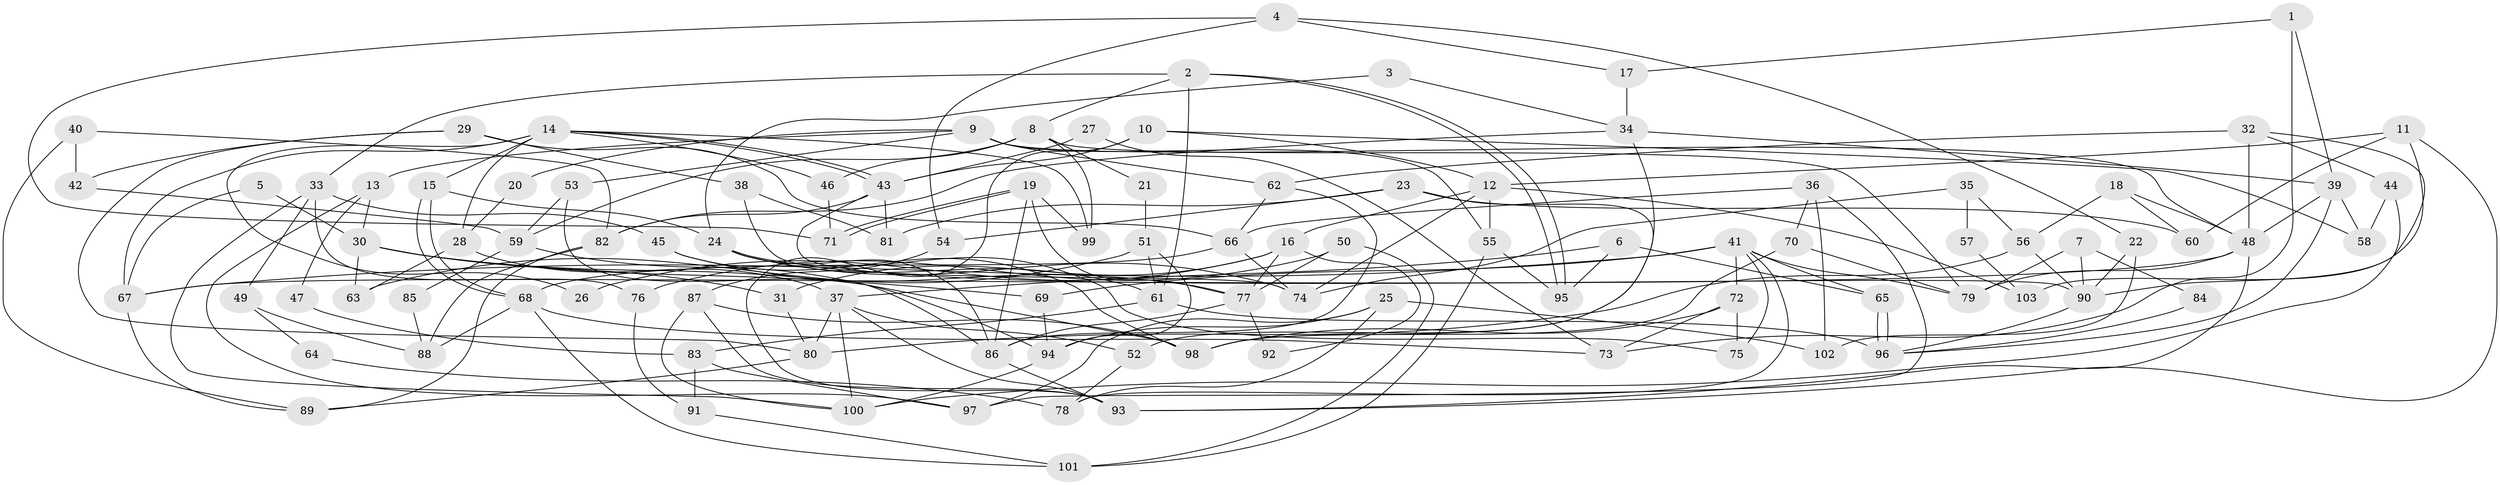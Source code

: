 // coarse degree distribution, {6: 0.11290322580645161, 5: 0.14516129032258066, 4: 0.16129032258064516, 8: 0.04838709677419355, 13: 0.016129032258064516, 7: 0.08064516129032258, 9: 0.016129032258064516, 3: 0.25806451612903225, 2: 0.12903225806451613, 12: 0.03225806451612903}
// Generated by graph-tools (version 1.1) at 2025/51/03/04/25 22:51:01]
// undirected, 103 vertices, 206 edges
graph export_dot {
  node [color=gray90,style=filled];
  1;
  2;
  3;
  4;
  5;
  6;
  7;
  8;
  9;
  10;
  11;
  12;
  13;
  14;
  15;
  16;
  17;
  18;
  19;
  20;
  21;
  22;
  23;
  24;
  25;
  26;
  27;
  28;
  29;
  30;
  31;
  32;
  33;
  34;
  35;
  36;
  37;
  38;
  39;
  40;
  41;
  42;
  43;
  44;
  45;
  46;
  47;
  48;
  49;
  50;
  51;
  52;
  53;
  54;
  55;
  56;
  57;
  58;
  59;
  60;
  61;
  62;
  63;
  64;
  65;
  66;
  67;
  68;
  69;
  70;
  71;
  72;
  73;
  74;
  75;
  76;
  77;
  78;
  79;
  80;
  81;
  82;
  83;
  84;
  85;
  86;
  87;
  88;
  89;
  90;
  91;
  92;
  93;
  94;
  95;
  96;
  97;
  98;
  99;
  100;
  101;
  102;
  103;
  1 -- 73;
  1 -- 39;
  1 -- 17;
  2 -- 95;
  2 -- 95;
  2 -- 8;
  2 -- 33;
  2 -- 61;
  3 -- 34;
  3 -- 24;
  4 -- 71;
  4 -- 54;
  4 -- 17;
  4 -- 22;
  5 -- 67;
  5 -- 30;
  6 -- 65;
  6 -- 95;
  6 -- 37;
  7 -- 79;
  7 -- 90;
  7 -- 84;
  8 -- 99;
  8 -- 79;
  8 -- 21;
  8 -- 46;
  8 -- 59;
  9 -- 62;
  9 -- 48;
  9 -- 13;
  9 -- 20;
  9 -- 53;
  9 -- 55;
  10 -- 12;
  10 -- 43;
  10 -- 58;
  10 -- 93;
  11 -- 93;
  11 -- 12;
  11 -- 60;
  11 -- 103;
  12 -- 16;
  12 -- 55;
  12 -- 74;
  12 -- 103;
  13 -- 30;
  13 -- 47;
  13 -- 97;
  14 -- 43;
  14 -- 43;
  14 -- 15;
  14 -- 26;
  14 -- 28;
  14 -- 46;
  14 -- 67;
  14 -- 99;
  15 -- 24;
  15 -- 68;
  15 -- 68;
  16 -- 31;
  16 -- 77;
  16 -- 26;
  16 -- 92;
  17 -- 34;
  18 -- 56;
  18 -- 48;
  18 -- 60;
  19 -- 71;
  19 -- 71;
  19 -- 86;
  19 -- 77;
  19 -- 99;
  20 -- 28;
  21 -- 51;
  22 -- 90;
  22 -- 102;
  23 -- 81;
  23 -- 60;
  23 -- 54;
  23 -- 98;
  24 -- 61;
  24 -- 75;
  24 -- 74;
  24 -- 86;
  25 -- 94;
  25 -- 97;
  25 -- 78;
  25 -- 102;
  27 -- 73;
  27 -- 43;
  28 -- 37;
  28 -- 63;
  29 -- 80;
  29 -- 66;
  29 -- 38;
  29 -- 42;
  30 -- 98;
  30 -- 63;
  30 -- 31;
  30 -- 69;
  31 -- 80;
  32 -- 48;
  32 -- 44;
  32 -- 62;
  32 -- 90;
  33 -- 100;
  33 -- 45;
  33 -- 49;
  33 -- 76;
  34 -- 39;
  34 -- 52;
  34 -- 82;
  35 -- 56;
  35 -- 74;
  35 -- 57;
  36 -- 66;
  36 -- 102;
  36 -- 70;
  36 -- 97;
  37 -- 100;
  37 -- 52;
  37 -- 80;
  37 -- 93;
  38 -- 74;
  38 -- 81;
  39 -- 48;
  39 -- 96;
  39 -- 58;
  40 -- 89;
  40 -- 42;
  40 -- 82;
  41 -- 67;
  41 -- 78;
  41 -- 65;
  41 -- 69;
  41 -- 72;
  41 -- 75;
  41 -- 79;
  42 -- 59;
  43 -- 82;
  43 -- 81;
  43 -- 90;
  44 -- 58;
  44 -- 100;
  45 -- 77;
  45 -- 98;
  46 -- 71;
  47 -- 83;
  48 -- 93;
  48 -- 79;
  48 -- 67;
  49 -- 88;
  49 -- 64;
  50 -- 76;
  50 -- 77;
  50 -- 101;
  51 -- 61;
  51 -- 94;
  51 -- 63;
  52 -- 78;
  53 -- 86;
  53 -- 59;
  54 -- 87;
  55 -- 101;
  55 -- 95;
  56 -- 90;
  56 -- 80;
  57 -- 103;
  59 -- 85;
  59 -- 94;
  61 -- 96;
  61 -- 83;
  62 -- 86;
  62 -- 66;
  64 -- 78;
  65 -- 96;
  65 -- 96;
  66 -- 74;
  66 -- 68;
  67 -- 89;
  68 -- 73;
  68 -- 88;
  68 -- 101;
  69 -- 94;
  70 -- 98;
  70 -- 79;
  72 -- 98;
  72 -- 73;
  72 -- 75;
  76 -- 91;
  77 -- 86;
  77 -- 92;
  80 -- 89;
  82 -- 88;
  82 -- 89;
  83 -- 97;
  83 -- 91;
  84 -- 96;
  85 -- 88;
  86 -- 93;
  87 -- 93;
  87 -- 98;
  87 -- 100;
  90 -- 96;
  91 -- 101;
  94 -- 100;
}
